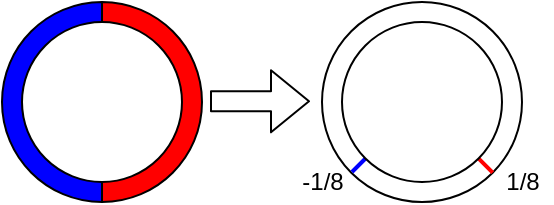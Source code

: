 <mxfile version="13.7.3" type="device"><diagram id="7C5rz9akItLWwMantFp6" name="ページ1"><mxGraphModel dx="343" dy="202" grid="1" gridSize="10" guides="1" tooltips="1" connect="1" arrows="1" fold="1" page="1" pageScale="1" pageWidth="827" pageHeight="1169" math="0" shadow="0"><root><mxCell id="0"/><mxCell id="1" parent="0"/><mxCell id="9Gi6ULGLvOVNcPpO1gww-7" value="" style="ellipse;whiteSpace=wrap;html=1;aspect=fixed;fillColor=#FFFFFF;" vertex="1" parent="1"><mxGeometry x="470" y="200" width="100" height="100" as="geometry"/></mxCell><mxCell id="9Gi6ULGLvOVNcPpO1gww-2" value="" style="verticalLabelPosition=bottom;verticalAlign=top;html=1;shape=mxgraph.basic.half_circle;direction=south;fillColor=#0000FF;" vertex="1" parent="1"><mxGeometry x="310" y="200" width="50" height="100" as="geometry"/></mxCell><mxCell id="9Gi6ULGLvOVNcPpO1gww-3" value="" style="verticalLabelPosition=bottom;verticalAlign=top;html=1;shape=mxgraph.basic.half_circle;direction=south;flipV=1;flipH=1;fillColor=#FF0000;" vertex="1" parent="1"><mxGeometry x="360" y="200" width="50" height="100" as="geometry"/></mxCell><mxCell id="9Gi6ULGLvOVNcPpO1gww-4" value="" style="ellipse;whiteSpace=wrap;html=1;aspect=fixed;fillColor=#FFFFFF;" vertex="1" parent="1"><mxGeometry x="320" y="210" width="80" height="80" as="geometry"/></mxCell><mxCell id="9Gi6ULGLvOVNcPpO1gww-5" value="" style="shape=flexArrow;endArrow=classic;html=1;" edge="1" parent="1"><mxGeometry width="50" height="50" relative="1" as="geometry"><mxPoint x="414" y="249.66" as="sourcePoint"/><mxPoint x="464" y="249.66" as="targetPoint"/></mxGeometry></mxCell><mxCell id="9Gi6ULGLvOVNcPpO1gww-8" value="" style="endArrow=none;html=1;entryX=1;entryY=0;entryDx=0;entryDy=0;strokeColor=#0000FF;strokeWidth=2;" edge="1" parent="1" target="9Gi6ULGLvOVNcPpO1gww-6"><mxGeometry width="50" height="50" relative="1" as="geometry"><mxPoint x="485" y="285" as="sourcePoint"/><mxPoint x="545" y="225" as="targetPoint"/></mxGeometry></mxCell><mxCell id="9Gi6ULGLvOVNcPpO1gww-9" value="" style="endArrow=none;html=1;exitX=1;exitY=1;exitDx=0;exitDy=0;entryX=0;entryY=0;entryDx=0;entryDy=0;strokeWidth=2;strokeColor=#FF0000;" edge="1" parent="1" source="9Gi6ULGLvOVNcPpO1gww-7" target="9Gi6ULGLvOVNcPpO1gww-6"><mxGeometry width="50" height="50" relative="1" as="geometry"><mxPoint x="494.645" y="295.355" as="sourcePoint"/><mxPoint x="555" y="235" as="targetPoint"/></mxGeometry></mxCell><mxCell id="9Gi6ULGLvOVNcPpO1gww-6" value="" style="ellipse;whiteSpace=wrap;html=1;aspect=fixed;fillColor=#FFFFFF;" vertex="1" parent="1"><mxGeometry x="480" y="210" width="80" height="80" as="geometry"/></mxCell><mxCell id="9Gi6ULGLvOVNcPpO1gww-10" value="-1/8" style="text;html=1;align=center;verticalAlign=middle;resizable=0;points=[];autosize=1;" vertex="1" parent="1"><mxGeometry x="450" y="280" width="40" height="20" as="geometry"/></mxCell><mxCell id="9Gi6ULGLvOVNcPpO1gww-11" value="1/8" style="text;html=1;align=center;verticalAlign=middle;resizable=0;points=[];autosize=1;" vertex="1" parent="1"><mxGeometry x="555" y="280" width="30" height="20" as="geometry"/></mxCell></root></mxGraphModel></diagram></mxfile>